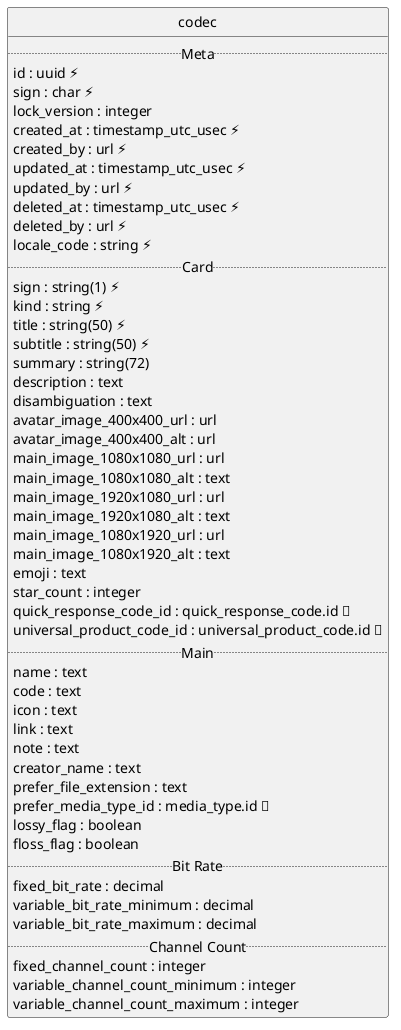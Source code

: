 @startuml uml
skinparam monochrome true
skinparam linetype ortho
hide circle

entity codec {
  .. Meta ..
  id : uuid ⚡
  sign : char ⚡
  lock_version : integer
  created_at : timestamp_utc_usec ⚡
  created_by : url ⚡
  updated_at : timestamp_utc_usec ⚡
  updated_by : url ⚡
  deleted_at : timestamp_utc_usec ⚡
  deleted_by : url ⚡
  locale_code : string ⚡
  .. Card ..
  sign : string(1) ⚡
  kind : string ⚡
  title : string(50) ⚡
  subtitle : string(50) ⚡
  summary : string(72)
  description : text
  disambiguation : text
  avatar_image_400x400_url : url
  avatar_image_400x400_alt : url
  main_image_1080x1080_url : url
  main_image_1080x1080_alt : text
  main_image_1920x1080_url : url
  main_image_1920x1080_alt : text
  main_image_1080x1920_url : url
  main_image_1080x1920_alt : text
  emoji : text
  star_count : integer
  quick_response_code_id : quick_response_code.id 🔑
  universal_product_code_id : universal_product_code.id 🔑
  .. Main ..
  name : text
  code : text
  icon : text
  link : text
  note : text
  creator_name : text
  prefer_file_extension : text
  prefer_media_type_id : media_type.id 🔑
  lossy_flag : boolean
  floss_flag : boolean
  .. Bit Rate ..
  fixed_bit_rate : decimal
  variable_bit_rate_minimum : decimal
  variable_bit_rate_maximum : decimal
  .. Channel Count ..
  fixed_channel_count : integer
  variable_channel_count_minimum : integer
  variable_channel_count_maximum : integer
}

@enduml

